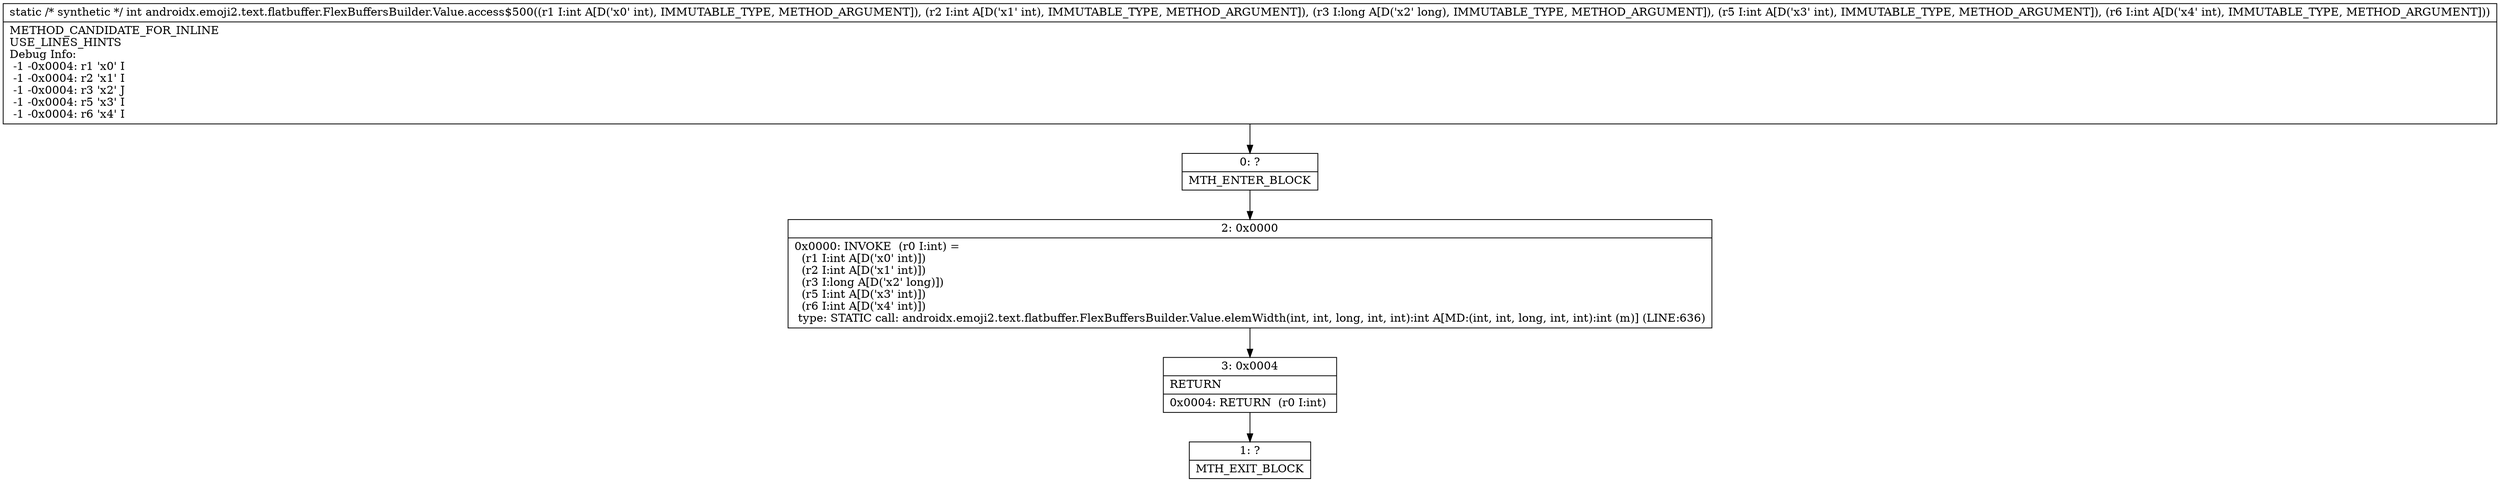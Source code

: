 digraph "CFG forandroidx.emoji2.text.flatbuffer.FlexBuffersBuilder.Value.access$500(IIJII)I" {
Node_0 [shape=record,label="{0\:\ ?|MTH_ENTER_BLOCK\l}"];
Node_2 [shape=record,label="{2\:\ 0x0000|0x0000: INVOKE  (r0 I:int) = \l  (r1 I:int A[D('x0' int)])\l  (r2 I:int A[D('x1' int)])\l  (r3 I:long A[D('x2' long)])\l  (r5 I:int A[D('x3' int)])\l  (r6 I:int A[D('x4' int)])\l type: STATIC call: androidx.emoji2.text.flatbuffer.FlexBuffersBuilder.Value.elemWidth(int, int, long, int, int):int A[MD:(int, int, long, int, int):int (m)] (LINE:636)\l}"];
Node_3 [shape=record,label="{3\:\ 0x0004|RETURN\l|0x0004: RETURN  (r0 I:int) \l}"];
Node_1 [shape=record,label="{1\:\ ?|MTH_EXIT_BLOCK\l}"];
MethodNode[shape=record,label="{static \/* synthetic *\/ int androidx.emoji2.text.flatbuffer.FlexBuffersBuilder.Value.access$500((r1 I:int A[D('x0' int), IMMUTABLE_TYPE, METHOD_ARGUMENT]), (r2 I:int A[D('x1' int), IMMUTABLE_TYPE, METHOD_ARGUMENT]), (r3 I:long A[D('x2' long), IMMUTABLE_TYPE, METHOD_ARGUMENT]), (r5 I:int A[D('x3' int), IMMUTABLE_TYPE, METHOD_ARGUMENT]), (r6 I:int A[D('x4' int), IMMUTABLE_TYPE, METHOD_ARGUMENT]))  | METHOD_CANDIDATE_FOR_INLINE\lUSE_LINES_HINTS\lDebug Info:\l  \-1 \-0x0004: r1 'x0' I\l  \-1 \-0x0004: r2 'x1' I\l  \-1 \-0x0004: r3 'x2' J\l  \-1 \-0x0004: r5 'x3' I\l  \-1 \-0x0004: r6 'x4' I\l}"];
MethodNode -> Node_0;Node_0 -> Node_2;
Node_2 -> Node_3;
Node_3 -> Node_1;
}

